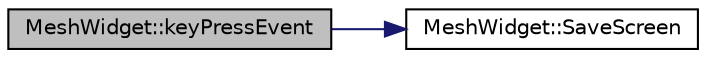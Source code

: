 digraph "MeshWidget::keyPressEvent"
{
 // LATEX_PDF_SIZE
  edge [fontname="Helvetica",fontsize="10",labelfontname="Helvetica",labelfontsize="10"];
  node [fontname="Helvetica",fontsize="10",shape=record];
  rankdir="LR";
  Node1 [label="MeshWidget::keyPressEvent",height=0.2,width=0.4,color="black", fillcolor="grey75", style="filled", fontcolor="black",tooltip="Process the keyboard press events."];
  Node1 -> Node2 [color="midnightblue",fontsize="10",style="solid",fontname="Helvetica"];
  Node2 [label="MeshWidget::SaveScreen",height=0.2,width=0.4,color="black", fillcolor="white", style="filled",URL="$class_mesh_widget.html#a06571ec3c2c2f73a3a9e8f035cc36699",tooltip="Capture the rendering viewport and save it to disk."];
}
